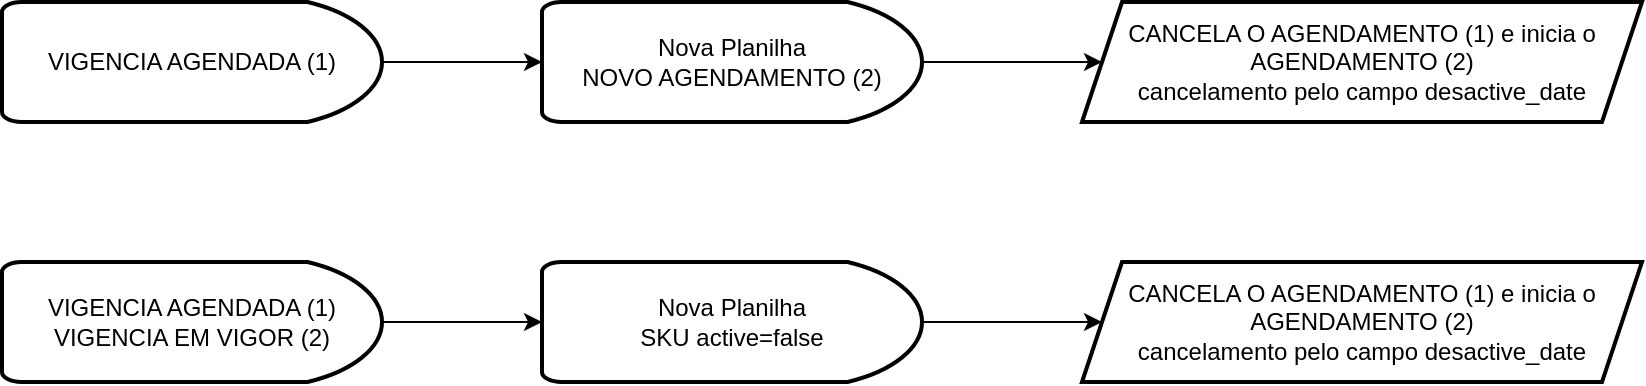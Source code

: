 <mxfile version="24.6.4" type="github">
  <diagram name="Página-1" id="5IM4jTXnU0rdfgFOPCTm">
    <mxGraphModel dx="1674" dy="774" grid="1" gridSize="10" guides="1" tooltips="1" connect="1" arrows="1" fold="1" page="1" pageScale="1" pageWidth="827" pageHeight="1169" math="0" shadow="0">
      <root>
        <mxCell id="0" />
        <mxCell id="1" parent="0" />
        <mxCell id="YRVmmR6wgMEOWOelV76Z-4" value="" style="edgeStyle=orthogonalEdgeStyle;rounded=0;orthogonalLoop=1;jettySize=auto;html=1;" edge="1" parent="1" source="YRVmmR6wgMEOWOelV76Z-1" target="YRVmmR6wgMEOWOelV76Z-3">
          <mxGeometry relative="1" as="geometry" />
        </mxCell>
        <mxCell id="YRVmmR6wgMEOWOelV76Z-1" value="&lt;div&gt;VIGENCIA AGENDADA (1)&lt;br&gt;&lt;/div&gt;" style="strokeWidth=2;html=1;shape=mxgraph.flowchart.delay;whiteSpace=wrap;" vertex="1" parent="1">
          <mxGeometry x="120" y="60" width="190" height="60" as="geometry" />
        </mxCell>
        <mxCell id="YRVmmR6wgMEOWOelV76Z-6" value="" style="edgeStyle=orthogonalEdgeStyle;rounded=0;orthogonalLoop=1;jettySize=auto;html=1;" edge="1" parent="1" source="YRVmmR6wgMEOWOelV76Z-3" target="YRVmmR6wgMEOWOelV76Z-5">
          <mxGeometry relative="1" as="geometry" />
        </mxCell>
        <mxCell id="YRVmmR6wgMEOWOelV76Z-3" value="Nova Planilha&lt;br&gt;NOVO AGENDAMENTO (2)" style="strokeWidth=2;html=1;shape=mxgraph.flowchart.delay;whiteSpace=wrap;" vertex="1" parent="1">
          <mxGeometry x="390" y="60" width="190" height="60" as="geometry" />
        </mxCell>
        <mxCell id="YRVmmR6wgMEOWOelV76Z-5" value="CANCELA O AGENDAMENTO (1) e inicia o AGENDAMENTO (2) &lt;br&gt;cancelamento pelo campo desactive_date" style="shape=parallelogram;perimeter=parallelogramPerimeter;whiteSpace=wrap;html=1;fixedSize=1;strokeWidth=2;" vertex="1" parent="1">
          <mxGeometry x="660" y="60" width="280" height="60" as="geometry" />
        </mxCell>
        <mxCell id="YRVmmR6wgMEOWOelV76Z-7" value="" style="edgeStyle=orthogonalEdgeStyle;rounded=0;orthogonalLoop=1;jettySize=auto;html=1;" edge="1" parent="1" source="YRVmmR6wgMEOWOelV76Z-8" target="YRVmmR6wgMEOWOelV76Z-10">
          <mxGeometry relative="1" as="geometry" />
        </mxCell>
        <mxCell id="YRVmmR6wgMEOWOelV76Z-8" value="&lt;div&gt;VIGENCIA AGENDADA (1)&lt;br&gt;VIGENCIA EM VIGOR (2)&lt;br&gt;&lt;/div&gt;" style="strokeWidth=2;html=1;shape=mxgraph.flowchart.delay;whiteSpace=wrap;" vertex="1" parent="1">
          <mxGeometry x="120" y="190" width="190" height="60" as="geometry" />
        </mxCell>
        <mxCell id="YRVmmR6wgMEOWOelV76Z-9" value="" style="edgeStyle=orthogonalEdgeStyle;rounded=0;orthogonalLoop=1;jettySize=auto;html=1;" edge="1" parent="1" source="YRVmmR6wgMEOWOelV76Z-10" target="YRVmmR6wgMEOWOelV76Z-11">
          <mxGeometry relative="1" as="geometry" />
        </mxCell>
        <mxCell id="YRVmmR6wgMEOWOelV76Z-10" value="Nova Planilha&lt;br&gt;SKU active=false" style="strokeWidth=2;html=1;shape=mxgraph.flowchart.delay;whiteSpace=wrap;" vertex="1" parent="1">
          <mxGeometry x="390" y="190" width="190" height="60" as="geometry" />
        </mxCell>
        <mxCell id="YRVmmR6wgMEOWOelV76Z-11" value="CANCELA O AGENDAMENTO (1) e inicia o AGENDAMENTO (2) &lt;br&gt;cancelamento pelo campo desactive_date" style="shape=parallelogram;perimeter=parallelogramPerimeter;whiteSpace=wrap;html=1;fixedSize=1;strokeWidth=2;" vertex="1" parent="1">
          <mxGeometry x="660" y="190" width="280" height="60" as="geometry" />
        </mxCell>
      </root>
    </mxGraphModel>
  </diagram>
</mxfile>
